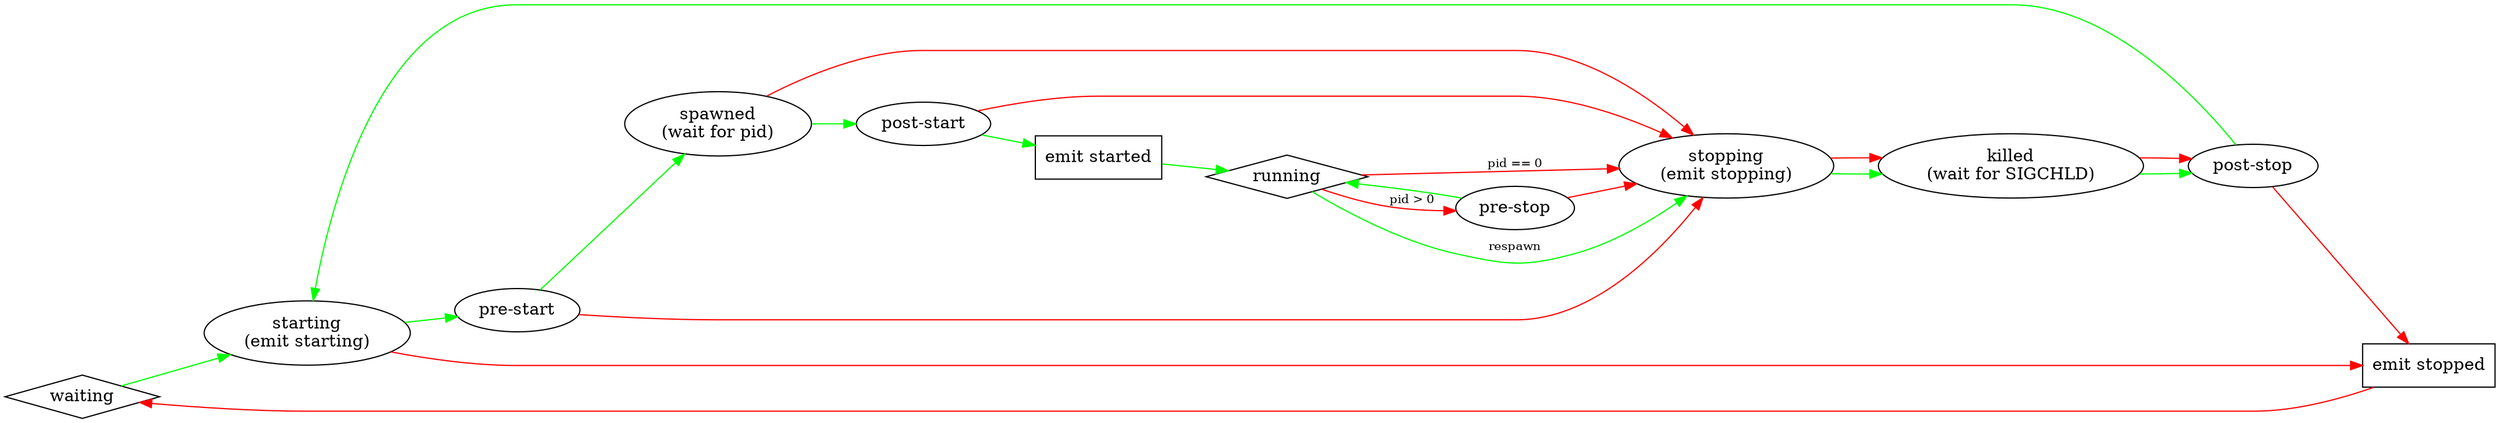 /* Upstart state machine.
 *
 * Generate with:
 *   dot -Tpng -ostates.png states.dot
 *
 * Diamonds represent natural rest states in which we need to take an action
 * to change the goal.
 *
 * Ovals represent ordinary states which clear themselves when the process
 * being run, or the event that was emitted, finishes.
 *
 * Rectangles represent additional actions that are taken, they are not
 * states, instead you should follow through them to the next real state.
 *
 * Green arrows are followed while the goal is START.
 * Red arrows are followed while the goal is STOP.
 *
 * Note that from the running state, there are two read arrows leaving it;
 * these are chosen based on whether there is a process for the job or not.
 */

digraph {
	rankdir=LR;
	edge [fontsize=10];

	waiting [shape=diamond];
	starting [label="starting\n(emit starting)"];
	pre_start [label="pre-start"];
	spawned [label="spawned\n(wait for pid)"];
	post_start [label="post-start"];
	emit_started [shape=rectangle,label="emit started"];
	running [shape=diamond];
	pre_stop [label="pre-stop"];
	stopping [label="stopping\n(emit stopping)"];
	killed [label="killed\n(wait for SIGCHLD)"];
	post_stop [label="post-stop"];
	emit_stopped [shape=rectangle,label="emit stopped"];

	waiting -> starting [color=green];
	starting -> pre_start [color=green];
	starting -> emit_stopped [color=red];
	pre_start -> spawned [color=green];
	pre_start -> stopping [color=red];
	spawned -> post_start [color=green];
	spawned -> stopping [color=red];
	post_start -> emit_started -> running [color=green];
	post_start -> stopping [color=red];
	running -> pre_stop [color=red,label="pid > 0"];
	running -> stopping [color=red,label="pid == 0"];
	running -> stopping [color=green,label="respawn"];
	pre_stop -> running [color=green];
	pre_stop -> stopping [color=red];
	stopping -> killed [color=green];
	stopping -> killed [color=red];
	killed -> post_stop [color=green];
	killed -> post_stop [color=red];
	post_stop -> starting [color=green];
	post_stop -> emit_stopped [color=red];
	emit_stopped -> waiting [color=red];
}
